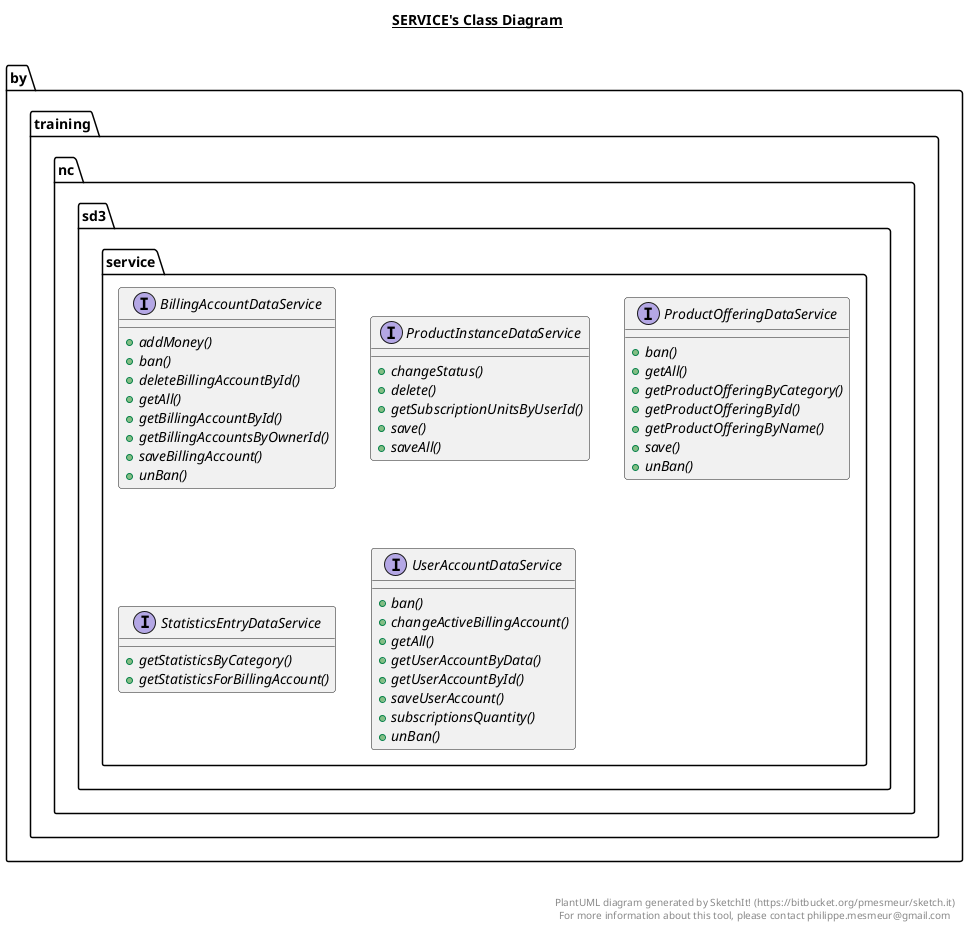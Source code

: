 @startuml

title __SERVICE's Class Diagram__\n

  namespace by.training.nc.sd3 {
    namespace service {
      interface by.training.nc.sd3.service.BillingAccountDataService {
          {abstract} + addMoney()
          {abstract} + ban()
          {abstract} + deleteBillingAccountById()
          {abstract} + getAll()
          {abstract} + getBillingAccountById()
          {abstract} + getBillingAccountsByOwnerId()
          {abstract} + saveBillingAccount()
          {abstract} + unBan()
      }
    }
  }
  

  namespace by.training.nc.sd3 {
    namespace service {
      interface by.training.nc.sd3.service.ProductInstanceDataService {
          {abstract} + changeStatus()
          {abstract} + delete()
          {abstract} + getSubscriptionUnitsByUserId()
          {abstract} + save()
          {abstract} + saveAll()
      }
    }
  }
  

  namespace by.training.nc.sd3 {
    namespace service {
      interface by.training.nc.sd3.service.ProductOfferingDataService {
          {abstract} + ban()
          {abstract} + getAll()
          {abstract} + getProductOfferingByCategory()
          {abstract} + getProductOfferingById()
          {abstract} + getProductOfferingByName()
          {abstract} + save()
          {abstract} + unBan()
      }
    }
  }
  

  namespace by.training.nc.sd3 {
    namespace service {
      interface by.training.nc.sd3.service.StatisticsEntryDataService {
          {abstract} + getStatisticsByCategory()
          {abstract} + getStatisticsForBillingAccount()
      }
    }
  }
  

  namespace by.training.nc.sd3 {
    namespace service {
      interface by.training.nc.sd3.service.UserAccountDataService {
          {abstract} + ban()
          {abstract} + changeActiveBillingAccount()
          {abstract} + getAll()
          {abstract} + getUserAccountByData()
          {abstract} + getUserAccountById()
          {abstract} + saveUserAccount()
          {abstract} + subscriptionsQuantity()
          {abstract} + unBan()
      }
    }
  }
  



right footer


PlantUML diagram generated by SketchIt! (https://bitbucket.org/pmesmeur/sketch.it)
For more information about this tool, please contact philippe.mesmeur@gmail.com
endfooter

@enduml
